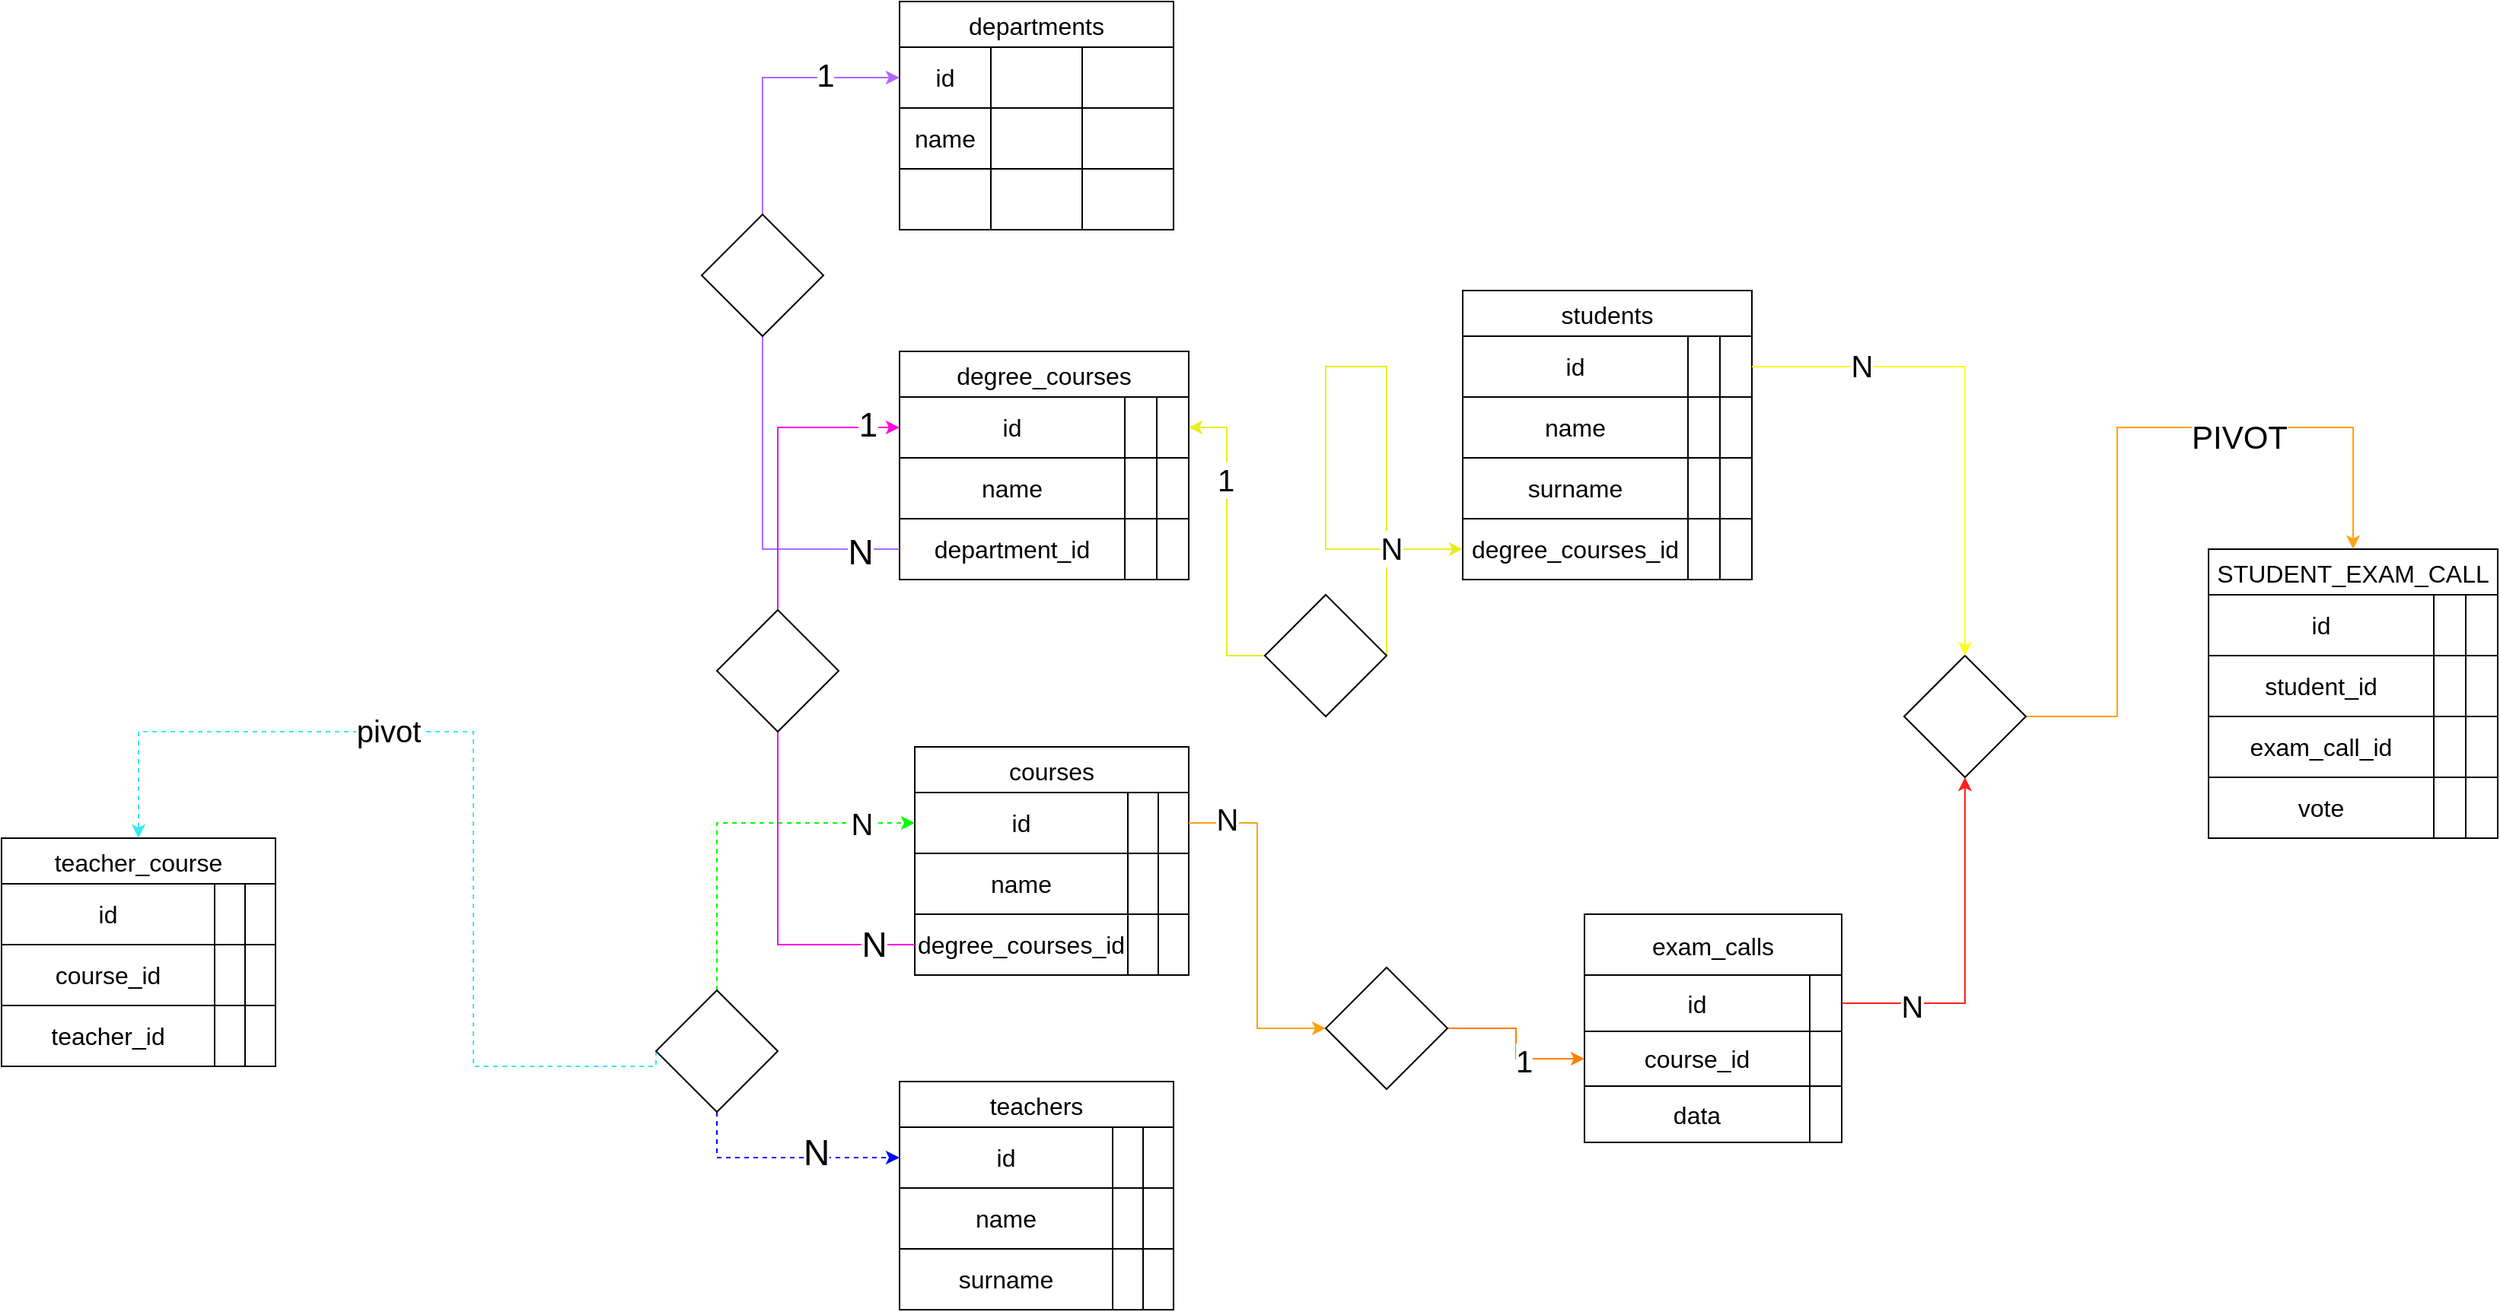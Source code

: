 <mxfile>
    <diagram name="Pagina-1" id="nNeZXxttTxYv_NtTUlQE">
        <mxGraphModel dx="1884" dy="851" grid="1" gridSize="10" guides="1" tooltips="1" connect="1" arrows="1" fold="1" page="1" pageScale="1" pageWidth="827" pageHeight="1169" math="0" shadow="0">
            <root>
                <mxCell id="0"/>
                <mxCell id="1" parent="0"/>
                <mxCell id="gnsaFU84-UCshkjR6OA1-2" value="departments" style="shape=table;startSize=30;container=1;collapsible=0;childLayout=tableLayout;strokeColor=default;fontSize=16;" parent="1" vertex="1">
                    <mxGeometry x="110" y="220" width="180" height="150" as="geometry"/>
                </mxCell>
                <mxCell id="gnsaFU84-UCshkjR6OA1-3" value="" style="shape=tableRow;horizontal=0;startSize=0;swimlaneHead=0;swimlaneBody=0;strokeColor=inherit;top=0;left=0;bottom=0;right=0;collapsible=0;dropTarget=0;fillColor=none;points=[[0,0.5],[1,0.5]];portConstraint=eastwest;fontSize=16;" parent="gnsaFU84-UCshkjR6OA1-2" vertex="1">
                    <mxGeometry y="30" width="180" height="40" as="geometry"/>
                </mxCell>
                <mxCell id="gnsaFU84-UCshkjR6OA1-4" value="id" style="shape=partialRectangle;html=1;whiteSpace=wrap;connectable=0;strokeColor=inherit;overflow=hidden;fillColor=none;top=0;left=0;bottom=0;right=0;pointerEvents=1;fontSize=16;" parent="gnsaFU84-UCshkjR6OA1-3" vertex="1">
                    <mxGeometry width="60" height="40" as="geometry">
                        <mxRectangle width="60" height="40" as="alternateBounds"/>
                    </mxGeometry>
                </mxCell>
                <mxCell id="gnsaFU84-UCshkjR6OA1-5" value="" style="shape=partialRectangle;html=1;whiteSpace=wrap;connectable=0;strokeColor=inherit;overflow=hidden;fillColor=none;top=0;left=0;bottom=0;right=0;pointerEvents=1;fontSize=16;" parent="gnsaFU84-UCshkjR6OA1-3" vertex="1">
                    <mxGeometry x="60" width="60" height="40" as="geometry">
                        <mxRectangle width="60" height="40" as="alternateBounds"/>
                    </mxGeometry>
                </mxCell>
                <mxCell id="gnsaFU84-UCshkjR6OA1-6" value="" style="shape=partialRectangle;html=1;whiteSpace=wrap;connectable=0;strokeColor=inherit;overflow=hidden;fillColor=none;top=0;left=0;bottom=0;right=0;pointerEvents=1;fontSize=16;" parent="gnsaFU84-UCshkjR6OA1-3" vertex="1">
                    <mxGeometry x="120" width="60" height="40" as="geometry">
                        <mxRectangle width="60" height="40" as="alternateBounds"/>
                    </mxGeometry>
                </mxCell>
                <mxCell id="gnsaFU84-UCshkjR6OA1-7" value="" style="shape=tableRow;horizontal=0;startSize=0;swimlaneHead=0;swimlaneBody=0;strokeColor=inherit;top=0;left=0;bottom=0;right=0;collapsible=0;dropTarget=0;fillColor=none;points=[[0,0.5],[1,0.5]];portConstraint=eastwest;fontSize=16;" parent="gnsaFU84-UCshkjR6OA1-2" vertex="1">
                    <mxGeometry y="70" width="180" height="40" as="geometry"/>
                </mxCell>
                <mxCell id="gnsaFU84-UCshkjR6OA1-8" value="name" style="shape=partialRectangle;html=1;whiteSpace=wrap;connectable=0;strokeColor=inherit;overflow=hidden;fillColor=none;top=0;left=0;bottom=0;right=0;pointerEvents=1;fontSize=16;" parent="gnsaFU84-UCshkjR6OA1-7" vertex="1">
                    <mxGeometry width="60" height="40" as="geometry">
                        <mxRectangle width="60" height="40" as="alternateBounds"/>
                    </mxGeometry>
                </mxCell>
                <mxCell id="gnsaFU84-UCshkjR6OA1-9" value="" style="shape=partialRectangle;html=1;whiteSpace=wrap;connectable=0;strokeColor=inherit;overflow=hidden;fillColor=none;top=0;left=0;bottom=0;right=0;pointerEvents=1;fontSize=16;" parent="gnsaFU84-UCshkjR6OA1-7" vertex="1">
                    <mxGeometry x="60" width="60" height="40" as="geometry">
                        <mxRectangle width="60" height="40" as="alternateBounds"/>
                    </mxGeometry>
                </mxCell>
                <mxCell id="gnsaFU84-UCshkjR6OA1-10" value="" style="shape=partialRectangle;html=1;whiteSpace=wrap;connectable=0;strokeColor=inherit;overflow=hidden;fillColor=none;top=0;left=0;bottom=0;right=0;pointerEvents=1;fontSize=16;" parent="gnsaFU84-UCshkjR6OA1-7" vertex="1">
                    <mxGeometry x="120" width="60" height="40" as="geometry">
                        <mxRectangle width="60" height="40" as="alternateBounds"/>
                    </mxGeometry>
                </mxCell>
                <mxCell id="gnsaFU84-UCshkjR6OA1-11" value="" style="shape=tableRow;horizontal=0;startSize=0;swimlaneHead=0;swimlaneBody=0;strokeColor=inherit;top=0;left=0;bottom=0;right=0;collapsible=0;dropTarget=0;fillColor=none;points=[[0,0.5],[1,0.5]];portConstraint=eastwest;fontSize=16;" parent="gnsaFU84-UCshkjR6OA1-2" vertex="1">
                    <mxGeometry y="110" width="180" height="40" as="geometry"/>
                </mxCell>
                <mxCell id="gnsaFU84-UCshkjR6OA1-12" value="" style="shape=partialRectangle;html=1;whiteSpace=wrap;connectable=0;strokeColor=inherit;overflow=hidden;fillColor=none;top=0;left=0;bottom=0;right=0;pointerEvents=1;fontSize=16;" parent="gnsaFU84-UCshkjR6OA1-11" vertex="1">
                    <mxGeometry width="60" height="40" as="geometry">
                        <mxRectangle width="60" height="40" as="alternateBounds"/>
                    </mxGeometry>
                </mxCell>
                <mxCell id="gnsaFU84-UCshkjR6OA1-13" value="" style="shape=partialRectangle;html=1;whiteSpace=wrap;connectable=0;strokeColor=inherit;overflow=hidden;fillColor=none;top=0;left=0;bottom=0;right=0;pointerEvents=1;fontSize=16;" parent="gnsaFU84-UCshkjR6OA1-11" vertex="1">
                    <mxGeometry x="60" width="60" height="40" as="geometry">
                        <mxRectangle width="60" height="40" as="alternateBounds"/>
                    </mxGeometry>
                </mxCell>
                <mxCell id="gnsaFU84-UCshkjR6OA1-14" value="" style="shape=partialRectangle;html=1;whiteSpace=wrap;connectable=0;strokeColor=inherit;overflow=hidden;fillColor=none;top=0;left=0;bottom=0;right=0;pointerEvents=1;fontSize=16;" parent="gnsaFU84-UCshkjR6OA1-11" vertex="1">
                    <mxGeometry x="120" width="60" height="40" as="geometry">
                        <mxRectangle width="60" height="40" as="alternateBounds"/>
                    </mxGeometry>
                </mxCell>
                <mxCell id="gnsaFU84-UCshkjR6OA1-15" value="degree_courses" style="shape=table;startSize=30;container=1;collapsible=0;childLayout=tableLayout;strokeColor=default;fontSize=16;" parent="1" vertex="1">
                    <mxGeometry x="110" y="450" width="190" height="150" as="geometry"/>
                </mxCell>
                <mxCell id="gnsaFU84-UCshkjR6OA1-16" value="" style="shape=tableRow;horizontal=0;startSize=0;swimlaneHead=0;swimlaneBody=0;strokeColor=inherit;top=0;left=0;bottom=0;right=0;collapsible=0;dropTarget=0;fillColor=none;points=[[0,0.5],[1,0.5]];portConstraint=eastwest;fontSize=16;" parent="gnsaFU84-UCshkjR6OA1-15" vertex="1">
                    <mxGeometry y="30" width="190" height="40" as="geometry"/>
                </mxCell>
                <mxCell id="gnsaFU84-UCshkjR6OA1-17" value="id" style="shape=partialRectangle;html=1;whiteSpace=wrap;connectable=0;strokeColor=inherit;overflow=hidden;fillColor=none;top=0;left=0;bottom=0;right=0;pointerEvents=1;fontSize=16;" parent="gnsaFU84-UCshkjR6OA1-16" vertex="1">
                    <mxGeometry width="148" height="40" as="geometry">
                        <mxRectangle width="148" height="40" as="alternateBounds"/>
                    </mxGeometry>
                </mxCell>
                <mxCell id="gnsaFU84-UCshkjR6OA1-18" value="" style="shape=partialRectangle;html=1;whiteSpace=wrap;connectable=0;strokeColor=inherit;overflow=hidden;fillColor=none;top=0;left=0;bottom=0;right=0;pointerEvents=1;fontSize=16;" parent="gnsaFU84-UCshkjR6OA1-16" vertex="1">
                    <mxGeometry x="148" width="21" height="40" as="geometry">
                        <mxRectangle width="21" height="40" as="alternateBounds"/>
                    </mxGeometry>
                </mxCell>
                <mxCell id="gnsaFU84-UCshkjR6OA1-19" value="" style="shape=partialRectangle;html=1;whiteSpace=wrap;connectable=0;strokeColor=inherit;overflow=hidden;fillColor=none;top=0;left=0;bottom=0;right=0;pointerEvents=1;fontSize=16;" parent="gnsaFU84-UCshkjR6OA1-16" vertex="1">
                    <mxGeometry x="169" width="21" height="40" as="geometry">
                        <mxRectangle width="21" height="40" as="alternateBounds"/>
                    </mxGeometry>
                </mxCell>
                <mxCell id="gnsaFU84-UCshkjR6OA1-20" value="" style="shape=tableRow;horizontal=0;startSize=0;swimlaneHead=0;swimlaneBody=0;strokeColor=inherit;top=0;left=0;bottom=0;right=0;collapsible=0;dropTarget=0;fillColor=none;points=[[0,0.5],[1,0.5]];portConstraint=eastwest;fontSize=16;" parent="gnsaFU84-UCshkjR6OA1-15" vertex="1">
                    <mxGeometry y="70" width="190" height="40" as="geometry"/>
                </mxCell>
                <mxCell id="gnsaFU84-UCshkjR6OA1-21" value="name" style="shape=partialRectangle;html=1;whiteSpace=wrap;connectable=0;strokeColor=inherit;overflow=hidden;fillColor=none;top=0;left=0;bottom=0;right=0;pointerEvents=1;fontSize=16;" parent="gnsaFU84-UCshkjR6OA1-20" vertex="1">
                    <mxGeometry width="148" height="40" as="geometry">
                        <mxRectangle width="148" height="40" as="alternateBounds"/>
                    </mxGeometry>
                </mxCell>
                <mxCell id="gnsaFU84-UCshkjR6OA1-22" value="" style="shape=partialRectangle;html=1;whiteSpace=wrap;connectable=0;strokeColor=inherit;overflow=hidden;fillColor=none;top=0;left=0;bottom=0;right=0;pointerEvents=1;fontSize=16;" parent="gnsaFU84-UCshkjR6OA1-20" vertex="1">
                    <mxGeometry x="148" width="21" height="40" as="geometry">
                        <mxRectangle width="21" height="40" as="alternateBounds"/>
                    </mxGeometry>
                </mxCell>
                <mxCell id="gnsaFU84-UCshkjR6OA1-23" value="" style="shape=partialRectangle;html=1;whiteSpace=wrap;connectable=0;strokeColor=inherit;overflow=hidden;fillColor=none;top=0;left=0;bottom=0;right=0;pointerEvents=1;fontSize=16;" parent="gnsaFU84-UCshkjR6OA1-20" vertex="1">
                    <mxGeometry x="169" width="21" height="40" as="geometry">
                        <mxRectangle width="21" height="40" as="alternateBounds"/>
                    </mxGeometry>
                </mxCell>
                <mxCell id="gnsaFU84-UCshkjR6OA1-24" value="" style="shape=tableRow;horizontal=0;startSize=0;swimlaneHead=0;swimlaneBody=0;strokeColor=inherit;top=0;left=0;bottom=0;right=0;collapsible=0;dropTarget=0;fillColor=none;points=[[0,0.5],[1,0.5]];portConstraint=eastwest;fontSize=16;" parent="gnsaFU84-UCshkjR6OA1-15" vertex="1">
                    <mxGeometry y="110" width="190" height="40" as="geometry"/>
                </mxCell>
                <mxCell id="gnsaFU84-UCshkjR6OA1-25" value="department_id" style="shape=partialRectangle;html=1;whiteSpace=wrap;connectable=0;strokeColor=inherit;overflow=hidden;fillColor=none;top=0;left=0;bottom=0;right=0;pointerEvents=1;fontSize=16;" parent="gnsaFU84-UCshkjR6OA1-24" vertex="1">
                    <mxGeometry width="148" height="40" as="geometry">
                        <mxRectangle width="148" height="40" as="alternateBounds"/>
                    </mxGeometry>
                </mxCell>
                <mxCell id="gnsaFU84-UCshkjR6OA1-26" value="" style="shape=partialRectangle;html=1;whiteSpace=wrap;connectable=0;strokeColor=inherit;overflow=hidden;fillColor=none;top=0;left=0;bottom=0;right=0;pointerEvents=1;fontSize=16;" parent="gnsaFU84-UCshkjR6OA1-24" vertex="1">
                    <mxGeometry x="148" width="21" height="40" as="geometry">
                        <mxRectangle width="21" height="40" as="alternateBounds"/>
                    </mxGeometry>
                </mxCell>
                <mxCell id="gnsaFU84-UCshkjR6OA1-27" value="" style="shape=partialRectangle;html=1;whiteSpace=wrap;connectable=0;strokeColor=inherit;overflow=hidden;fillColor=none;top=0;left=0;bottom=0;right=0;pointerEvents=1;fontSize=16;" parent="gnsaFU84-UCshkjR6OA1-24" vertex="1">
                    <mxGeometry x="169" width="21" height="40" as="geometry">
                        <mxRectangle width="21" height="40" as="alternateBounds"/>
                    </mxGeometry>
                </mxCell>
                <mxCell id="gnsaFU84-UCshkjR6OA1-31" value="courses" style="shape=table;startSize=30;container=1;collapsible=0;childLayout=tableLayout;strokeColor=default;fontSize=16;" parent="1" vertex="1">
                    <mxGeometry x="120" y="710" width="180" height="150" as="geometry"/>
                </mxCell>
                <mxCell id="gnsaFU84-UCshkjR6OA1-32" value="" style="shape=tableRow;horizontal=0;startSize=0;swimlaneHead=0;swimlaneBody=0;strokeColor=inherit;top=0;left=0;bottom=0;right=0;collapsible=0;dropTarget=0;fillColor=none;points=[[0,0.5],[1,0.5]];portConstraint=eastwest;fontSize=16;" parent="gnsaFU84-UCshkjR6OA1-31" vertex="1">
                    <mxGeometry y="30" width="180" height="40" as="geometry"/>
                </mxCell>
                <mxCell id="gnsaFU84-UCshkjR6OA1-33" value="id" style="shape=partialRectangle;html=1;whiteSpace=wrap;connectable=0;strokeColor=inherit;overflow=hidden;fillColor=none;top=0;left=0;bottom=0;right=0;pointerEvents=1;fontSize=16;" parent="gnsaFU84-UCshkjR6OA1-32" vertex="1">
                    <mxGeometry width="140" height="40" as="geometry">
                        <mxRectangle width="140" height="40" as="alternateBounds"/>
                    </mxGeometry>
                </mxCell>
                <mxCell id="gnsaFU84-UCshkjR6OA1-34" value="" style="shape=partialRectangle;html=1;whiteSpace=wrap;connectable=0;strokeColor=inherit;overflow=hidden;fillColor=none;top=0;left=0;bottom=0;right=0;pointerEvents=1;fontSize=16;" parent="gnsaFU84-UCshkjR6OA1-32" vertex="1">
                    <mxGeometry x="140" width="20" height="40" as="geometry">
                        <mxRectangle width="20" height="40" as="alternateBounds"/>
                    </mxGeometry>
                </mxCell>
                <mxCell id="gnsaFU84-UCshkjR6OA1-35" value="" style="shape=partialRectangle;html=1;whiteSpace=wrap;connectable=0;strokeColor=inherit;overflow=hidden;fillColor=none;top=0;left=0;bottom=0;right=0;pointerEvents=1;fontSize=16;" parent="gnsaFU84-UCshkjR6OA1-32" vertex="1">
                    <mxGeometry x="160" width="20" height="40" as="geometry">
                        <mxRectangle width="20" height="40" as="alternateBounds"/>
                    </mxGeometry>
                </mxCell>
                <mxCell id="gnsaFU84-UCshkjR6OA1-36" value="" style="shape=tableRow;horizontal=0;startSize=0;swimlaneHead=0;swimlaneBody=0;strokeColor=inherit;top=0;left=0;bottom=0;right=0;collapsible=0;dropTarget=0;fillColor=none;points=[[0,0.5],[1,0.5]];portConstraint=eastwest;fontSize=16;" parent="gnsaFU84-UCshkjR6OA1-31" vertex="1">
                    <mxGeometry y="70" width="180" height="40" as="geometry"/>
                </mxCell>
                <mxCell id="gnsaFU84-UCshkjR6OA1-37" value="name" style="shape=partialRectangle;html=1;whiteSpace=wrap;connectable=0;strokeColor=inherit;overflow=hidden;fillColor=none;top=0;left=0;bottom=0;right=0;pointerEvents=1;fontSize=16;" parent="gnsaFU84-UCshkjR6OA1-36" vertex="1">
                    <mxGeometry width="140" height="40" as="geometry">
                        <mxRectangle width="140" height="40" as="alternateBounds"/>
                    </mxGeometry>
                </mxCell>
                <mxCell id="gnsaFU84-UCshkjR6OA1-38" value="" style="shape=partialRectangle;html=1;whiteSpace=wrap;connectable=0;strokeColor=inherit;overflow=hidden;fillColor=none;top=0;left=0;bottom=0;right=0;pointerEvents=1;fontSize=16;" parent="gnsaFU84-UCshkjR6OA1-36" vertex="1">
                    <mxGeometry x="140" width="20" height="40" as="geometry">
                        <mxRectangle width="20" height="40" as="alternateBounds"/>
                    </mxGeometry>
                </mxCell>
                <mxCell id="gnsaFU84-UCshkjR6OA1-39" value="" style="shape=partialRectangle;html=1;whiteSpace=wrap;connectable=0;strokeColor=inherit;overflow=hidden;fillColor=none;top=0;left=0;bottom=0;right=0;pointerEvents=1;fontSize=16;" parent="gnsaFU84-UCshkjR6OA1-36" vertex="1">
                    <mxGeometry x="160" width="20" height="40" as="geometry">
                        <mxRectangle width="20" height="40" as="alternateBounds"/>
                    </mxGeometry>
                </mxCell>
                <mxCell id="gnsaFU84-UCshkjR6OA1-40" value="" style="shape=tableRow;horizontal=0;startSize=0;swimlaneHead=0;swimlaneBody=0;strokeColor=inherit;top=0;left=0;bottom=0;right=0;collapsible=0;dropTarget=0;fillColor=none;points=[[0,0.5],[1,0.5]];portConstraint=eastwest;fontSize=16;" parent="gnsaFU84-UCshkjR6OA1-31" vertex="1">
                    <mxGeometry y="110" width="180" height="40" as="geometry"/>
                </mxCell>
                <mxCell id="gnsaFU84-UCshkjR6OA1-41" value="&lt;span style=&quot;text-wrap-mode: nowrap;&quot;&gt;degree_courses_id&lt;/span&gt;" style="shape=partialRectangle;html=1;whiteSpace=wrap;connectable=0;strokeColor=inherit;overflow=hidden;fillColor=none;top=0;left=0;bottom=0;right=0;pointerEvents=1;fontSize=16;" parent="gnsaFU84-UCshkjR6OA1-40" vertex="1">
                    <mxGeometry width="140" height="40" as="geometry">
                        <mxRectangle width="140" height="40" as="alternateBounds"/>
                    </mxGeometry>
                </mxCell>
                <mxCell id="gnsaFU84-UCshkjR6OA1-42" value="" style="shape=partialRectangle;html=1;whiteSpace=wrap;connectable=0;strokeColor=inherit;overflow=hidden;fillColor=none;top=0;left=0;bottom=0;right=0;pointerEvents=1;fontSize=16;" parent="gnsaFU84-UCshkjR6OA1-40" vertex="1">
                    <mxGeometry x="140" width="20" height="40" as="geometry">
                        <mxRectangle width="20" height="40" as="alternateBounds"/>
                    </mxGeometry>
                </mxCell>
                <mxCell id="gnsaFU84-UCshkjR6OA1-43" value="" style="shape=partialRectangle;html=1;whiteSpace=wrap;connectable=0;strokeColor=inherit;overflow=hidden;fillColor=none;top=0;left=0;bottom=0;right=0;pointerEvents=1;fontSize=16;" parent="gnsaFU84-UCshkjR6OA1-40" vertex="1">
                    <mxGeometry x="160" width="20" height="40" as="geometry">
                        <mxRectangle width="20" height="40" as="alternateBounds"/>
                    </mxGeometry>
                </mxCell>
                <mxCell id="gnsaFU84-UCshkjR6OA1-44" style="edgeStyle=orthogonalEdgeStyle;rounded=0;orthogonalLoop=1;jettySize=auto;html=1;entryX=0;entryY=0.5;entryDx=0;entryDy=0;strokeColor=light-dark(#AC6AFF,#9A2740);" parent="1" source="gnsaFU84-UCshkjR6OA1-24" target="gnsaFU84-UCshkjR6OA1-3" edge="1">
                    <mxGeometry relative="1" as="geometry">
                        <Array as="points">
                            <mxPoint x="20" y="580"/>
                            <mxPoint x="20" y="270"/>
                        </Array>
                    </mxGeometry>
                </mxCell>
                <mxCell id="gnsaFU84-UCshkjR6OA1-45" value="&lt;font style=&quot;font-size: 21px;&quot;&gt;1&lt;/font&gt;" style="edgeLabel;html=1;align=center;verticalAlign=middle;resizable=0;points=[];" parent="gnsaFU84-UCshkjR6OA1-44" connectable="0" vertex="1">
                    <mxGeometry x="0.797" y="2" relative="1" as="geometry">
                        <mxPoint as="offset"/>
                    </mxGeometry>
                </mxCell>
                <mxCell id="gnsaFU84-UCshkjR6OA1-46" value="&lt;font style=&quot;font-size: 23px;&quot;&gt;N&lt;/font&gt;" style="edgeLabel;html=1;align=center;verticalAlign=middle;resizable=0;points=[];" parent="gnsaFU84-UCshkjR6OA1-44" connectable="0" vertex="1">
                    <mxGeometry x="-0.891" y="2" relative="1" as="geometry">
                        <mxPoint as="offset"/>
                    </mxGeometry>
                </mxCell>
                <mxCell id="gnsaFU84-UCshkjR6OA1-48" style="edgeStyle=orthogonalEdgeStyle;rounded=0;orthogonalLoop=1;jettySize=auto;html=1;exitX=0;exitY=0.5;exitDx=0;exitDy=0;entryX=0;entryY=0.5;entryDx=0;entryDy=0;strokeColor=light-dark(#FF0ADC,#27A266);" parent="1" source="gnsaFU84-UCshkjR6OA1-128" target="gnsaFU84-UCshkjR6OA1-16" edge="1">
                    <mxGeometry relative="1" as="geometry">
                        <Array as="points">
                            <mxPoint x="30" y="500"/>
                        </Array>
                    </mxGeometry>
                </mxCell>
                <mxCell id="gnsaFU84-UCshkjR6OA1-49" value="&lt;font style=&quot;font-size: 22px;&quot;&gt;1&lt;/font&gt;" style="edgeLabel;html=1;align=center;verticalAlign=middle;resizable=0;points=[];" parent="gnsaFU84-UCshkjR6OA1-48" connectable="0" vertex="1">
                    <mxGeometry x="0.848" y="1" relative="1" as="geometry">
                        <mxPoint as="offset"/>
                    </mxGeometry>
                </mxCell>
                <mxCell id="gnsaFU84-UCshkjR6OA1-52" value="teachers" style="shape=table;startSize=30;container=1;collapsible=0;childLayout=tableLayout;strokeColor=default;fontSize=16;" parent="1" vertex="1">
                    <mxGeometry x="110" y="930" width="180" height="150" as="geometry"/>
                </mxCell>
                <mxCell id="gnsaFU84-UCshkjR6OA1-53" value="" style="shape=tableRow;horizontal=0;startSize=0;swimlaneHead=0;swimlaneBody=0;strokeColor=inherit;top=0;left=0;bottom=0;right=0;collapsible=0;dropTarget=0;fillColor=none;points=[[0,0.5],[1,0.5]];portConstraint=eastwest;fontSize=16;" parent="gnsaFU84-UCshkjR6OA1-52" vertex="1">
                    <mxGeometry y="30" width="180" height="40" as="geometry"/>
                </mxCell>
                <mxCell id="gnsaFU84-UCshkjR6OA1-54" value="id" style="shape=partialRectangle;html=1;whiteSpace=wrap;connectable=0;strokeColor=inherit;overflow=hidden;fillColor=none;top=0;left=0;bottom=0;right=0;pointerEvents=1;fontSize=16;" parent="gnsaFU84-UCshkjR6OA1-53" vertex="1">
                    <mxGeometry width="140" height="40" as="geometry">
                        <mxRectangle width="140" height="40" as="alternateBounds"/>
                    </mxGeometry>
                </mxCell>
                <mxCell id="gnsaFU84-UCshkjR6OA1-55" value="" style="shape=partialRectangle;html=1;whiteSpace=wrap;connectable=0;strokeColor=inherit;overflow=hidden;fillColor=none;top=0;left=0;bottom=0;right=0;pointerEvents=1;fontSize=16;" parent="gnsaFU84-UCshkjR6OA1-53" vertex="1">
                    <mxGeometry x="140" width="20" height="40" as="geometry">
                        <mxRectangle width="20" height="40" as="alternateBounds"/>
                    </mxGeometry>
                </mxCell>
                <mxCell id="gnsaFU84-UCshkjR6OA1-56" value="" style="shape=partialRectangle;html=1;whiteSpace=wrap;connectable=0;strokeColor=inherit;overflow=hidden;fillColor=none;top=0;left=0;bottom=0;right=0;pointerEvents=1;fontSize=16;" parent="gnsaFU84-UCshkjR6OA1-53" vertex="1">
                    <mxGeometry x="160" width="20" height="40" as="geometry">
                        <mxRectangle width="20" height="40" as="alternateBounds"/>
                    </mxGeometry>
                </mxCell>
                <mxCell id="gnsaFU84-UCshkjR6OA1-57" value="" style="shape=tableRow;horizontal=0;startSize=0;swimlaneHead=0;swimlaneBody=0;strokeColor=inherit;top=0;left=0;bottom=0;right=0;collapsible=0;dropTarget=0;fillColor=none;points=[[0,0.5],[1,0.5]];portConstraint=eastwest;fontSize=16;" parent="gnsaFU84-UCshkjR6OA1-52" vertex="1">
                    <mxGeometry y="70" width="180" height="40" as="geometry"/>
                </mxCell>
                <mxCell id="gnsaFU84-UCshkjR6OA1-58" value="name" style="shape=partialRectangle;html=1;whiteSpace=wrap;connectable=0;strokeColor=inherit;overflow=hidden;fillColor=none;top=0;left=0;bottom=0;right=0;pointerEvents=1;fontSize=16;" parent="gnsaFU84-UCshkjR6OA1-57" vertex="1">
                    <mxGeometry width="140" height="40" as="geometry">
                        <mxRectangle width="140" height="40" as="alternateBounds"/>
                    </mxGeometry>
                </mxCell>
                <mxCell id="gnsaFU84-UCshkjR6OA1-59" value="" style="shape=partialRectangle;html=1;whiteSpace=wrap;connectable=0;strokeColor=inherit;overflow=hidden;fillColor=none;top=0;left=0;bottom=0;right=0;pointerEvents=1;fontSize=16;" parent="gnsaFU84-UCshkjR6OA1-57" vertex="1">
                    <mxGeometry x="140" width="20" height="40" as="geometry">
                        <mxRectangle width="20" height="40" as="alternateBounds"/>
                    </mxGeometry>
                </mxCell>
                <mxCell id="gnsaFU84-UCshkjR6OA1-60" value="" style="shape=partialRectangle;html=1;whiteSpace=wrap;connectable=0;strokeColor=inherit;overflow=hidden;fillColor=none;top=0;left=0;bottom=0;right=0;pointerEvents=1;fontSize=16;" parent="gnsaFU84-UCshkjR6OA1-57" vertex="1">
                    <mxGeometry x="160" width="20" height="40" as="geometry">
                        <mxRectangle width="20" height="40" as="alternateBounds"/>
                    </mxGeometry>
                </mxCell>
                <mxCell id="gnsaFU84-UCshkjR6OA1-61" value="" style="shape=tableRow;horizontal=0;startSize=0;swimlaneHead=0;swimlaneBody=0;strokeColor=inherit;top=0;left=0;bottom=0;right=0;collapsible=0;dropTarget=0;fillColor=none;points=[[0,0.5],[1,0.5]];portConstraint=eastwest;fontSize=16;" parent="gnsaFU84-UCshkjR6OA1-52" vertex="1">
                    <mxGeometry y="110" width="180" height="40" as="geometry"/>
                </mxCell>
                <mxCell id="gnsaFU84-UCshkjR6OA1-62" value="&lt;span style=&quot;text-wrap-mode: nowrap;&quot;&gt;surname&lt;/span&gt;" style="shape=partialRectangle;html=1;whiteSpace=wrap;connectable=0;strokeColor=inherit;overflow=hidden;fillColor=none;top=0;left=0;bottom=0;right=0;pointerEvents=1;fontSize=16;" parent="gnsaFU84-UCshkjR6OA1-61" vertex="1">
                    <mxGeometry width="140" height="40" as="geometry">
                        <mxRectangle width="140" height="40" as="alternateBounds"/>
                    </mxGeometry>
                </mxCell>
                <mxCell id="gnsaFU84-UCshkjR6OA1-63" value="" style="shape=partialRectangle;html=1;whiteSpace=wrap;connectable=0;strokeColor=inherit;overflow=hidden;fillColor=none;top=0;left=0;bottom=0;right=0;pointerEvents=1;fontSize=16;" parent="gnsaFU84-UCshkjR6OA1-61" vertex="1">
                    <mxGeometry x="140" width="20" height="40" as="geometry">
                        <mxRectangle width="20" height="40" as="alternateBounds"/>
                    </mxGeometry>
                </mxCell>
                <mxCell id="gnsaFU84-UCshkjR6OA1-64" value="" style="shape=partialRectangle;html=1;whiteSpace=wrap;connectable=0;strokeColor=inherit;overflow=hidden;fillColor=none;top=0;left=0;bottom=0;right=0;pointerEvents=1;fontSize=16;" parent="gnsaFU84-UCshkjR6OA1-61" vertex="1">
                    <mxGeometry x="160" width="20" height="40" as="geometry">
                        <mxRectangle width="20" height="40" as="alternateBounds"/>
                    </mxGeometry>
                </mxCell>
                <mxCell id="gnsaFU84-UCshkjR6OA1-65" value="teacher_course" style="shape=table;startSize=30;container=1;collapsible=0;childLayout=tableLayout;strokeColor=default;fontSize=16;" parent="1" vertex="1">
                    <mxGeometry x="-480" y="770" width="180" height="150" as="geometry"/>
                </mxCell>
                <mxCell id="gnsaFU84-UCshkjR6OA1-66" value="" style="shape=tableRow;horizontal=0;startSize=0;swimlaneHead=0;swimlaneBody=0;strokeColor=inherit;top=0;left=0;bottom=0;right=0;collapsible=0;dropTarget=0;fillColor=none;points=[[0,0.5],[1,0.5]];portConstraint=eastwest;fontSize=16;" parent="gnsaFU84-UCshkjR6OA1-65" vertex="1">
                    <mxGeometry y="30" width="180" height="40" as="geometry"/>
                </mxCell>
                <mxCell id="gnsaFU84-UCshkjR6OA1-67" value="id" style="shape=partialRectangle;html=1;whiteSpace=wrap;connectable=0;strokeColor=inherit;overflow=hidden;fillColor=none;top=0;left=0;bottom=0;right=0;pointerEvents=1;fontSize=16;" parent="gnsaFU84-UCshkjR6OA1-66" vertex="1">
                    <mxGeometry width="140" height="40" as="geometry">
                        <mxRectangle width="140" height="40" as="alternateBounds"/>
                    </mxGeometry>
                </mxCell>
                <mxCell id="gnsaFU84-UCshkjR6OA1-68" value="" style="shape=partialRectangle;html=1;whiteSpace=wrap;connectable=0;strokeColor=inherit;overflow=hidden;fillColor=none;top=0;left=0;bottom=0;right=0;pointerEvents=1;fontSize=16;" parent="gnsaFU84-UCshkjR6OA1-66" vertex="1">
                    <mxGeometry x="140" width="20" height="40" as="geometry">
                        <mxRectangle width="20" height="40" as="alternateBounds"/>
                    </mxGeometry>
                </mxCell>
                <mxCell id="gnsaFU84-UCshkjR6OA1-69" value="" style="shape=partialRectangle;html=1;whiteSpace=wrap;connectable=0;strokeColor=inherit;overflow=hidden;fillColor=none;top=0;left=0;bottom=0;right=0;pointerEvents=1;fontSize=16;" parent="gnsaFU84-UCshkjR6OA1-66" vertex="1">
                    <mxGeometry x="160" width="20" height="40" as="geometry">
                        <mxRectangle width="20" height="40" as="alternateBounds"/>
                    </mxGeometry>
                </mxCell>
                <mxCell id="gnsaFU84-UCshkjR6OA1-70" value="" style="shape=tableRow;horizontal=0;startSize=0;swimlaneHead=0;swimlaneBody=0;strokeColor=inherit;top=0;left=0;bottom=0;right=0;collapsible=0;dropTarget=0;fillColor=none;points=[[0,0.5],[1,0.5]];portConstraint=eastwest;fontSize=16;" parent="gnsaFU84-UCshkjR6OA1-65" vertex="1">
                    <mxGeometry y="70" width="180" height="40" as="geometry"/>
                </mxCell>
                <mxCell id="gnsaFU84-UCshkjR6OA1-71" value="course_id" style="shape=partialRectangle;html=1;whiteSpace=wrap;connectable=0;strokeColor=inherit;overflow=hidden;fillColor=none;top=0;left=0;bottom=0;right=0;pointerEvents=1;fontSize=16;" parent="gnsaFU84-UCshkjR6OA1-70" vertex="1">
                    <mxGeometry width="140" height="40" as="geometry">
                        <mxRectangle width="140" height="40" as="alternateBounds"/>
                    </mxGeometry>
                </mxCell>
                <mxCell id="gnsaFU84-UCshkjR6OA1-72" value="" style="shape=partialRectangle;html=1;whiteSpace=wrap;connectable=0;strokeColor=inherit;overflow=hidden;fillColor=none;top=0;left=0;bottom=0;right=0;pointerEvents=1;fontSize=16;" parent="gnsaFU84-UCshkjR6OA1-70" vertex="1">
                    <mxGeometry x="140" width="20" height="40" as="geometry">
                        <mxRectangle width="20" height="40" as="alternateBounds"/>
                    </mxGeometry>
                </mxCell>
                <mxCell id="gnsaFU84-UCshkjR6OA1-73" value="" style="shape=partialRectangle;html=1;whiteSpace=wrap;connectable=0;strokeColor=inherit;overflow=hidden;fillColor=none;top=0;left=0;bottom=0;right=0;pointerEvents=1;fontSize=16;" parent="gnsaFU84-UCshkjR6OA1-70" vertex="1">
                    <mxGeometry x="160" width="20" height="40" as="geometry">
                        <mxRectangle width="20" height="40" as="alternateBounds"/>
                    </mxGeometry>
                </mxCell>
                <mxCell id="gnsaFU84-UCshkjR6OA1-74" value="" style="shape=tableRow;horizontal=0;startSize=0;swimlaneHead=0;swimlaneBody=0;strokeColor=inherit;top=0;left=0;bottom=0;right=0;collapsible=0;dropTarget=0;fillColor=none;points=[[0,0.5],[1,0.5]];portConstraint=eastwest;fontSize=16;" parent="gnsaFU84-UCshkjR6OA1-65" vertex="1">
                    <mxGeometry y="110" width="180" height="40" as="geometry"/>
                </mxCell>
                <mxCell id="gnsaFU84-UCshkjR6OA1-75" value="teacher_id" style="shape=partialRectangle;html=1;whiteSpace=wrap;connectable=0;strokeColor=inherit;overflow=hidden;fillColor=none;top=0;left=0;bottom=0;right=0;pointerEvents=1;fontSize=16;" parent="gnsaFU84-UCshkjR6OA1-74" vertex="1">
                    <mxGeometry width="140" height="40" as="geometry">
                        <mxRectangle width="140" height="40" as="alternateBounds"/>
                    </mxGeometry>
                </mxCell>
                <mxCell id="gnsaFU84-UCshkjR6OA1-76" value="" style="shape=partialRectangle;html=1;whiteSpace=wrap;connectable=0;strokeColor=inherit;overflow=hidden;fillColor=none;top=0;left=0;bottom=0;right=0;pointerEvents=1;fontSize=16;" parent="gnsaFU84-UCshkjR6OA1-74" vertex="1">
                    <mxGeometry x="140" width="20" height="40" as="geometry">
                        <mxRectangle width="20" height="40" as="alternateBounds"/>
                    </mxGeometry>
                </mxCell>
                <mxCell id="gnsaFU84-UCshkjR6OA1-77" value="" style="shape=partialRectangle;html=1;whiteSpace=wrap;connectable=0;strokeColor=inherit;overflow=hidden;fillColor=none;top=0;left=0;bottom=0;right=0;pointerEvents=1;fontSize=16;" parent="gnsaFU84-UCshkjR6OA1-74" vertex="1">
                    <mxGeometry x="160" width="20" height="40" as="geometry">
                        <mxRectangle width="20" height="40" as="alternateBounds"/>
                    </mxGeometry>
                </mxCell>
                <mxCell id="gnsaFU84-UCshkjR6OA1-88" style="edgeStyle=orthogonalEdgeStyle;rounded=0;orthogonalLoop=1;jettySize=auto;html=1;exitX=0;exitY=0.5;exitDx=0;exitDy=0;entryX=0.5;entryY=0;entryDx=0;entryDy=0;fillColor=#fad7ac;strokeColor=light-dark(#38EAEC,#1D93C7);dashed=1;" parent="1" source="gnsaFU84-UCshkjR6OA1-78" target="gnsaFU84-UCshkjR6OA1-65" edge="1">
                    <mxGeometry relative="1" as="geometry">
                        <Array as="points">
                            <mxPoint x="-170" y="920"/>
                            <mxPoint x="-170" y="700"/>
                            <mxPoint x="-390" y="700"/>
                        </Array>
                    </mxGeometry>
                </mxCell>
                <mxCell id="gnsaFU84-UCshkjR6OA1-94" value="&lt;font style=&quot;font-size: 20px;&quot;&gt;pivot&lt;/font&gt;" style="edgeLabel;html=1;align=center;verticalAlign=middle;resizable=0;points=[];" parent="gnsaFU84-UCshkjR6OA1-88" connectable="0" vertex="1">
                    <mxGeometry x="0.271" y="-1" relative="1" as="geometry">
                        <mxPoint as="offset"/>
                    </mxGeometry>
                </mxCell>
                <mxCell id="gnsaFU84-UCshkjR6OA1-89" style="edgeStyle=orthogonalEdgeStyle;rounded=0;orthogonalLoop=1;jettySize=auto;html=1;exitX=0.5;exitY=1;exitDx=0;exitDy=0;entryX=0;entryY=0.5;entryDx=0;entryDy=0;fillColor=#fad7ac;strokeColor=light-dark(#0000FF,#0000FF);dashed=1;" parent="1" source="gnsaFU84-UCshkjR6OA1-78" target="gnsaFU84-UCshkjR6OA1-53" edge="1">
                    <mxGeometry relative="1" as="geometry"/>
                </mxCell>
                <mxCell id="gnsaFU84-UCshkjR6OA1-91" value="&lt;font style=&quot;font-size: 24px;&quot;&gt;N&lt;/font&gt;" style="edgeLabel;html=1;align=center;verticalAlign=middle;resizable=0;points=[];" parent="gnsaFU84-UCshkjR6OA1-89" connectable="0" vertex="1">
                    <mxGeometry x="0.262" y="3" relative="1" as="geometry">
                        <mxPoint as="offset"/>
                    </mxGeometry>
                </mxCell>
                <mxCell id="gnsaFU84-UCshkjR6OA1-90" style="edgeStyle=orthogonalEdgeStyle;rounded=0;orthogonalLoop=1;jettySize=auto;html=1;exitX=0.5;exitY=0;exitDx=0;exitDy=0;entryX=0;entryY=0.5;entryDx=0;entryDy=0;dashed=1;fillColor=#fad7ac;strokeColor=light-dark(#00FF00,#00FF00);" parent="1" source="gnsaFU84-UCshkjR6OA1-78" target="gnsaFU84-UCshkjR6OA1-32" edge="1">
                    <mxGeometry relative="1" as="geometry"/>
                </mxCell>
                <mxCell id="gnsaFU84-UCshkjR6OA1-93" value="&lt;font style=&quot;font-size: 20px;&quot;&gt;N&lt;/font&gt;" style="edgeLabel;html=1;align=center;verticalAlign=middle;resizable=0;points=[];" parent="gnsaFU84-UCshkjR6OA1-90" connectable="0" vertex="1">
                    <mxGeometry x="0.708" relative="1" as="geometry">
                        <mxPoint as="offset"/>
                    </mxGeometry>
                </mxCell>
                <mxCell id="gnsaFU84-UCshkjR6OA1-78" value="" style="rhombus;whiteSpace=wrap;html=1;" parent="1" vertex="1">
                    <mxGeometry x="-50" y="870" width="80" height="80" as="geometry"/>
                </mxCell>
                <mxCell id="gnsaFU84-UCshkjR6OA1-95" value="students" style="shape=table;startSize=30;container=1;collapsible=0;childLayout=tableLayout;strokeColor=default;fontSize=16;" parent="1" vertex="1">
                    <mxGeometry x="480" y="410" width="190" height="190" as="geometry"/>
                </mxCell>
                <mxCell id="gnsaFU84-UCshkjR6OA1-96" value="" style="shape=tableRow;horizontal=0;startSize=0;swimlaneHead=0;swimlaneBody=0;strokeColor=inherit;top=0;left=0;bottom=0;right=0;collapsible=0;dropTarget=0;fillColor=none;points=[[0,0.5],[1,0.5]];portConstraint=eastwest;fontSize=16;" parent="gnsaFU84-UCshkjR6OA1-95" vertex="1">
                    <mxGeometry y="30" width="190" height="40" as="geometry"/>
                </mxCell>
                <mxCell id="gnsaFU84-UCshkjR6OA1-97" value="id" style="shape=partialRectangle;html=1;whiteSpace=wrap;connectable=0;strokeColor=inherit;overflow=hidden;fillColor=none;top=0;left=0;bottom=0;right=0;pointerEvents=1;fontSize=16;" parent="gnsaFU84-UCshkjR6OA1-96" vertex="1">
                    <mxGeometry width="148" height="40" as="geometry">
                        <mxRectangle width="148" height="40" as="alternateBounds"/>
                    </mxGeometry>
                </mxCell>
                <mxCell id="gnsaFU84-UCshkjR6OA1-98" value="" style="shape=partialRectangle;html=1;whiteSpace=wrap;connectable=0;strokeColor=inherit;overflow=hidden;fillColor=none;top=0;left=0;bottom=0;right=0;pointerEvents=1;fontSize=16;" parent="gnsaFU84-UCshkjR6OA1-96" vertex="1">
                    <mxGeometry x="148" width="21" height="40" as="geometry">
                        <mxRectangle width="21" height="40" as="alternateBounds"/>
                    </mxGeometry>
                </mxCell>
                <mxCell id="gnsaFU84-UCshkjR6OA1-99" value="" style="shape=partialRectangle;html=1;whiteSpace=wrap;connectable=0;strokeColor=inherit;overflow=hidden;fillColor=none;top=0;left=0;bottom=0;right=0;pointerEvents=1;fontSize=16;" parent="gnsaFU84-UCshkjR6OA1-96" vertex="1">
                    <mxGeometry x="169" width="21" height="40" as="geometry">
                        <mxRectangle width="21" height="40" as="alternateBounds"/>
                    </mxGeometry>
                </mxCell>
                <mxCell id="gnsaFU84-UCshkjR6OA1-100" value="" style="shape=tableRow;horizontal=0;startSize=0;swimlaneHead=0;swimlaneBody=0;strokeColor=inherit;top=0;left=0;bottom=0;right=0;collapsible=0;dropTarget=0;fillColor=none;points=[[0,0.5],[1,0.5]];portConstraint=eastwest;fontSize=16;" parent="gnsaFU84-UCshkjR6OA1-95" vertex="1">
                    <mxGeometry y="70" width="190" height="40" as="geometry"/>
                </mxCell>
                <mxCell id="gnsaFU84-UCshkjR6OA1-101" value="name" style="shape=partialRectangle;html=1;whiteSpace=wrap;connectable=0;strokeColor=inherit;overflow=hidden;fillColor=none;top=0;left=0;bottom=0;right=0;pointerEvents=1;fontSize=16;" parent="gnsaFU84-UCshkjR6OA1-100" vertex="1">
                    <mxGeometry width="148" height="40" as="geometry">
                        <mxRectangle width="148" height="40" as="alternateBounds"/>
                    </mxGeometry>
                </mxCell>
                <mxCell id="gnsaFU84-UCshkjR6OA1-102" value="" style="shape=partialRectangle;html=1;whiteSpace=wrap;connectable=0;strokeColor=inherit;overflow=hidden;fillColor=none;top=0;left=0;bottom=0;right=0;pointerEvents=1;fontSize=16;" parent="gnsaFU84-UCshkjR6OA1-100" vertex="1">
                    <mxGeometry x="148" width="21" height="40" as="geometry">
                        <mxRectangle width="21" height="40" as="alternateBounds"/>
                    </mxGeometry>
                </mxCell>
                <mxCell id="gnsaFU84-UCshkjR6OA1-103" value="" style="shape=partialRectangle;html=1;whiteSpace=wrap;connectable=0;strokeColor=inherit;overflow=hidden;fillColor=none;top=0;left=0;bottom=0;right=0;pointerEvents=1;fontSize=16;" parent="gnsaFU84-UCshkjR6OA1-100" vertex="1">
                    <mxGeometry x="169" width="21" height="40" as="geometry">
                        <mxRectangle width="21" height="40" as="alternateBounds"/>
                    </mxGeometry>
                </mxCell>
                <mxCell id="gnsaFU84-UCshkjR6OA1-104" value="" style="shape=tableRow;horizontal=0;startSize=0;swimlaneHead=0;swimlaneBody=0;strokeColor=inherit;top=0;left=0;bottom=0;right=0;collapsible=0;dropTarget=0;fillColor=none;points=[[0,0.5],[1,0.5]];portConstraint=eastwest;fontSize=16;" parent="gnsaFU84-UCshkjR6OA1-95" vertex="1">
                    <mxGeometry y="110" width="190" height="40" as="geometry"/>
                </mxCell>
                <mxCell id="gnsaFU84-UCshkjR6OA1-105" value="surname" style="shape=partialRectangle;html=1;whiteSpace=wrap;connectable=0;strokeColor=inherit;overflow=hidden;fillColor=none;top=0;left=0;bottom=0;right=0;pointerEvents=1;fontSize=16;" parent="gnsaFU84-UCshkjR6OA1-104" vertex="1">
                    <mxGeometry width="148" height="40" as="geometry">
                        <mxRectangle width="148" height="40" as="alternateBounds"/>
                    </mxGeometry>
                </mxCell>
                <mxCell id="gnsaFU84-UCshkjR6OA1-106" value="" style="shape=partialRectangle;html=1;whiteSpace=wrap;connectable=0;strokeColor=inherit;overflow=hidden;fillColor=none;top=0;left=0;bottom=0;right=0;pointerEvents=1;fontSize=16;" parent="gnsaFU84-UCshkjR6OA1-104" vertex="1">
                    <mxGeometry x="148" width="21" height="40" as="geometry">
                        <mxRectangle width="21" height="40" as="alternateBounds"/>
                    </mxGeometry>
                </mxCell>
                <mxCell id="gnsaFU84-UCshkjR6OA1-107" value="" style="shape=partialRectangle;html=1;whiteSpace=wrap;connectable=0;strokeColor=inherit;overflow=hidden;fillColor=none;top=0;left=0;bottom=0;right=0;pointerEvents=1;fontSize=16;" parent="gnsaFU84-UCshkjR6OA1-104" vertex="1">
                    <mxGeometry x="169" width="21" height="40" as="geometry">
                        <mxRectangle width="21" height="40" as="alternateBounds"/>
                    </mxGeometry>
                </mxCell>
                <mxCell id="gnsaFU84-UCshkjR6OA1-108" style="shape=tableRow;horizontal=0;startSize=0;swimlaneHead=0;swimlaneBody=0;strokeColor=inherit;top=0;left=0;bottom=0;right=0;collapsible=0;dropTarget=0;fillColor=none;points=[[0,0.5],[1,0.5]];portConstraint=eastwest;fontSize=16;" parent="gnsaFU84-UCshkjR6OA1-95" vertex="1">
                    <mxGeometry y="150" width="190" height="40" as="geometry"/>
                </mxCell>
                <mxCell id="gnsaFU84-UCshkjR6OA1-109" value="&lt;span style=&quot;text-wrap-mode: nowrap;&quot;&gt;degree_courses_id&lt;/span&gt;" style="shape=partialRectangle;html=1;whiteSpace=wrap;connectable=0;strokeColor=inherit;overflow=hidden;fillColor=none;top=0;left=0;bottom=0;right=0;pointerEvents=1;fontSize=16;" parent="gnsaFU84-UCshkjR6OA1-108" vertex="1">
                    <mxGeometry width="148" height="40" as="geometry">
                        <mxRectangle width="148" height="40" as="alternateBounds"/>
                    </mxGeometry>
                </mxCell>
                <mxCell id="gnsaFU84-UCshkjR6OA1-110" style="shape=partialRectangle;html=1;whiteSpace=wrap;connectable=0;strokeColor=inherit;overflow=hidden;fillColor=none;top=0;left=0;bottom=0;right=0;pointerEvents=1;fontSize=16;" parent="gnsaFU84-UCshkjR6OA1-108" vertex="1">
                    <mxGeometry x="148" width="21" height="40" as="geometry">
                        <mxRectangle width="21" height="40" as="alternateBounds"/>
                    </mxGeometry>
                </mxCell>
                <mxCell id="gnsaFU84-UCshkjR6OA1-111" style="shape=partialRectangle;html=1;whiteSpace=wrap;connectable=0;strokeColor=inherit;overflow=hidden;fillColor=none;top=0;left=0;bottom=0;right=0;pointerEvents=1;fontSize=16;" parent="gnsaFU84-UCshkjR6OA1-108" vertex="1">
                    <mxGeometry x="169" width="21" height="40" as="geometry">
                        <mxRectangle width="21" height="40" as="alternateBounds"/>
                    </mxGeometry>
                </mxCell>
                <mxCell id="gnsaFU84-UCshkjR6OA1-124" style="edgeStyle=orthogonalEdgeStyle;rounded=0;orthogonalLoop=1;jettySize=auto;html=1;exitX=1;exitY=0.5;exitDx=0;exitDy=0;entryX=0;entryY=0.5;entryDx=0;entryDy=0;strokeColor=light-dark(#E7EE20,#FFFA21);" parent="1" source="gnsaFU84-UCshkjR6OA1-134" target="gnsaFU84-UCshkjR6OA1-108" edge="1">
                    <mxGeometry relative="1" as="geometry">
                        <Array as="points">
                            <mxPoint x="430" y="460"/>
                            <mxPoint x="390" y="460"/>
                            <mxPoint x="390" y="580"/>
                        </Array>
                    </mxGeometry>
                </mxCell>
                <mxCell id="gnsaFU84-UCshkjR6OA1-190" value="&lt;font style=&quot;font-size: 20px;&quot;&gt;N&lt;/font&gt;" style="edgeLabel;html=1;align=center;verticalAlign=middle;resizable=0;points=[];" parent="gnsaFU84-UCshkjR6OA1-124" connectable="0" vertex="1">
                    <mxGeometry x="0.792" y="1" relative="1" as="geometry">
                        <mxPoint x="-1" as="offset"/>
                    </mxGeometry>
                </mxCell>
                <mxCell id="gnsaFU84-UCshkjR6OA1-129" value="" style="edgeStyle=orthogonalEdgeStyle;rounded=0;orthogonalLoop=1;jettySize=auto;html=1;exitX=0;exitY=0.5;exitDx=0;exitDy=0;entryX=0;entryY=0.5;entryDx=0;entryDy=0;strokeColor=light-dark(#FF0ADC,#27A266);" parent="1" source="gnsaFU84-UCshkjR6OA1-40" target="gnsaFU84-UCshkjR6OA1-128" edge="1">
                    <mxGeometry relative="1" as="geometry">
                        <mxPoint x="120" y="840" as="sourcePoint"/>
                        <mxPoint x="110" y="500" as="targetPoint"/>
                        <Array as="points">
                            <mxPoint x="30" y="840"/>
                        </Array>
                    </mxGeometry>
                </mxCell>
                <mxCell id="gnsaFU84-UCshkjR6OA1-131" value="&lt;font style=&quot;font-size: 23px;&quot;&gt;N&lt;/font&gt;" style="edgeLabel;html=1;align=center;verticalAlign=middle;resizable=0;points=[];" parent="gnsaFU84-UCshkjR6OA1-129" connectable="0" vertex="1">
                    <mxGeometry x="-0.824" relative="1" as="geometry">
                        <mxPoint as="offset"/>
                    </mxGeometry>
                </mxCell>
                <mxCell id="gnsaFU84-UCshkjR6OA1-128" value="" style="rhombus;whiteSpace=wrap;html=1;" parent="1" vertex="1">
                    <mxGeometry x="-10" y="620" width="80" height="80" as="geometry"/>
                </mxCell>
                <mxCell id="gnsaFU84-UCshkjR6OA1-132" value="" style="rhombus;whiteSpace=wrap;html=1;" parent="1" vertex="1">
                    <mxGeometry x="-20" y="360" width="80" height="80" as="geometry"/>
                </mxCell>
                <mxCell id="gnsaFU84-UCshkjR6OA1-135" value="exam_calls" style="shape=table;startSize=40;container=1;collapsible=0;childLayout=tableLayout;strokeColor=default;fontSize=16;" parent="1" vertex="1">
                    <mxGeometry x="560" y="820" width="169" height="150" as="geometry"/>
                </mxCell>
                <mxCell id="gnsaFU84-UCshkjR6OA1-136" value="" style="shape=tableRow;horizontal=0;startSize=0;swimlaneHead=0;swimlaneBody=0;strokeColor=inherit;top=0;left=0;bottom=0;right=0;collapsible=0;dropTarget=0;fillColor=none;points=[[0,0.5],[1,0.5]];portConstraint=eastwest;fontSize=16;" parent="gnsaFU84-UCshkjR6OA1-135" vertex="1">
                    <mxGeometry y="40" width="169" height="37" as="geometry"/>
                </mxCell>
                <mxCell id="gnsaFU84-UCshkjR6OA1-137" value="id" style="shape=partialRectangle;html=1;whiteSpace=wrap;connectable=0;strokeColor=inherit;overflow=hidden;fillColor=none;top=0;left=0;bottom=0;right=0;pointerEvents=1;fontSize=16;" parent="gnsaFU84-UCshkjR6OA1-136" vertex="1">
                    <mxGeometry width="148" height="37" as="geometry">
                        <mxRectangle width="148" height="37" as="alternateBounds"/>
                    </mxGeometry>
                </mxCell>
                <mxCell id="gnsaFU84-UCshkjR6OA1-138" value="" style="shape=partialRectangle;html=1;whiteSpace=wrap;connectable=0;strokeColor=inherit;overflow=hidden;fillColor=none;top=0;left=0;bottom=0;right=0;pointerEvents=1;fontSize=16;" parent="gnsaFU84-UCshkjR6OA1-136" vertex="1">
                    <mxGeometry x="148" width="21" height="37" as="geometry">
                        <mxRectangle width="21" height="37" as="alternateBounds"/>
                    </mxGeometry>
                </mxCell>
                <mxCell id="gnsaFU84-UCshkjR6OA1-140" value="" style="shape=tableRow;horizontal=0;startSize=0;swimlaneHead=0;swimlaneBody=0;strokeColor=inherit;top=0;left=0;bottom=0;right=0;collapsible=0;dropTarget=0;fillColor=none;points=[[0,0.5],[1,0.5]];portConstraint=eastwest;fontSize=16;" parent="gnsaFU84-UCshkjR6OA1-135" vertex="1">
                    <mxGeometry y="77" width="169" height="36" as="geometry"/>
                </mxCell>
                <mxCell id="gnsaFU84-UCshkjR6OA1-141" value="course_id" style="shape=partialRectangle;html=1;whiteSpace=wrap;connectable=0;strokeColor=inherit;overflow=hidden;fillColor=none;top=0;left=0;bottom=0;right=0;pointerEvents=1;fontSize=16;" parent="gnsaFU84-UCshkjR6OA1-140" vertex="1">
                    <mxGeometry width="148" height="36" as="geometry">
                        <mxRectangle width="148" height="36" as="alternateBounds"/>
                    </mxGeometry>
                </mxCell>
                <mxCell id="gnsaFU84-UCshkjR6OA1-142" value="" style="shape=partialRectangle;html=1;whiteSpace=wrap;connectable=0;strokeColor=inherit;overflow=hidden;fillColor=none;top=0;left=0;bottom=0;right=0;pointerEvents=1;fontSize=16;" parent="gnsaFU84-UCshkjR6OA1-140" vertex="1">
                    <mxGeometry x="148" width="21" height="36" as="geometry">
                        <mxRectangle width="21" height="36" as="alternateBounds"/>
                    </mxGeometry>
                </mxCell>
                <mxCell id="gnsaFU84-UCshkjR6OA1-144" value="" style="shape=tableRow;horizontal=0;startSize=0;swimlaneHead=0;swimlaneBody=0;strokeColor=inherit;top=0;left=0;bottom=0;right=0;collapsible=0;dropTarget=0;fillColor=none;points=[[0,0.5],[1,0.5]];portConstraint=eastwest;fontSize=16;" parent="gnsaFU84-UCshkjR6OA1-135" vertex="1">
                    <mxGeometry y="113" width="169" height="37" as="geometry"/>
                </mxCell>
                <mxCell id="gnsaFU84-UCshkjR6OA1-145" value="data" style="shape=partialRectangle;html=1;whiteSpace=wrap;connectable=0;strokeColor=inherit;overflow=hidden;fillColor=none;top=0;left=0;bottom=0;right=0;pointerEvents=1;fontSize=16;" parent="gnsaFU84-UCshkjR6OA1-144" vertex="1">
                    <mxGeometry width="148" height="37" as="geometry">
                        <mxRectangle width="148" height="37" as="alternateBounds"/>
                    </mxGeometry>
                </mxCell>
                <mxCell id="gnsaFU84-UCshkjR6OA1-146" value="" style="shape=partialRectangle;html=1;whiteSpace=wrap;connectable=0;strokeColor=inherit;overflow=hidden;fillColor=none;top=0;left=0;bottom=0;right=0;pointerEvents=1;fontSize=16;" parent="gnsaFU84-UCshkjR6OA1-144" vertex="1">
                    <mxGeometry x="148" width="21" height="37" as="geometry">
                        <mxRectangle width="21" height="37" as="alternateBounds"/>
                    </mxGeometry>
                </mxCell>
                <mxCell id="gnsaFU84-UCshkjR6OA1-155" style="edgeStyle=orthogonalEdgeStyle;rounded=0;orthogonalLoop=1;jettySize=auto;html=1;exitX=1;exitY=0.5;exitDx=0;exitDy=0;entryX=0;entryY=0.5;entryDx=0;entryDy=0;strokeColor=light-dark(#FF8000,#FF8000);" parent="1" source="gnsaFU84-UCshkjR6OA1-156" target="gnsaFU84-UCshkjR6OA1-140" edge="1">
                    <mxGeometry relative="1" as="geometry"/>
                </mxCell>
                <mxCell id="gnsaFU84-UCshkjR6OA1-162" value="&lt;font style=&quot;font-size: 20px;&quot;&gt;1&lt;/font&gt;" style="edgeLabel;html=1;align=center;verticalAlign=middle;resizable=0;points=[];" parent="gnsaFU84-UCshkjR6OA1-155" connectable="0" vertex="1">
                    <mxGeometry x="0.273" y="-1" relative="1" as="geometry">
                        <mxPoint as="offset"/>
                    </mxGeometry>
                </mxCell>
                <mxCell id="gnsaFU84-UCshkjR6OA1-157" value="" style="edgeStyle=orthogonalEdgeStyle;rounded=0;orthogonalLoop=1;jettySize=auto;html=1;exitX=1;exitY=0.5;exitDx=0;exitDy=0;entryX=0;entryY=0.5;entryDx=0;entryDy=0;strokeColor=light-dark(#FFA213,#FF8000);" parent="1" source="gnsaFU84-UCshkjR6OA1-32" target="gnsaFU84-UCshkjR6OA1-156" edge="1">
                    <mxGeometry relative="1" as="geometry">
                        <mxPoint x="300" y="760" as="sourcePoint"/>
                        <mxPoint x="560" y="915" as="targetPoint"/>
                    </mxGeometry>
                </mxCell>
                <mxCell id="gnsaFU84-UCshkjR6OA1-161" value="&lt;font style=&quot;font-size: 20px;&quot;&gt;N&lt;/font&gt;" style="edgeLabel;html=1;align=center;verticalAlign=middle;resizable=0;points=[];" parent="gnsaFU84-UCshkjR6OA1-157" connectable="0" vertex="1">
                    <mxGeometry x="-0.778" y="3" relative="1" as="geometry">
                        <mxPoint as="offset"/>
                    </mxGeometry>
                </mxCell>
                <mxCell id="gnsaFU84-UCshkjR6OA1-156" value="" style="rhombus;whiteSpace=wrap;html=1;" parent="1" vertex="1">
                    <mxGeometry x="390" y="855" width="80" height="80" as="geometry"/>
                </mxCell>
                <mxCell id="gnsaFU84-UCshkjR6OA1-181" style="edgeStyle=orthogonalEdgeStyle;rounded=0;orthogonalLoop=1;jettySize=auto;html=1;exitX=0;exitY=0.5;exitDx=0;exitDy=0;entryX=1;entryY=0.5;entryDx=0;entryDy=0;strokeColor=light-dark(#E7EE20,#FFFA21);" parent="1" source="gnsaFU84-UCshkjR6OA1-134" target="gnsaFU84-UCshkjR6OA1-16" edge="1">
                    <mxGeometry relative="1" as="geometry"/>
                </mxCell>
                <mxCell id="gnsaFU84-UCshkjR6OA1-191" value="&lt;font style=&quot;font-size: 20px;&quot;&gt;1&lt;/font&gt;" style="edgeLabel;html=1;align=center;verticalAlign=middle;resizable=0;points=[];" parent="gnsaFU84-UCshkjR6OA1-181" connectable="0" vertex="1">
                    <mxGeometry x="0.413" y="1" relative="1" as="geometry">
                        <mxPoint as="offset"/>
                    </mxGeometry>
                </mxCell>
                <mxCell id="gnsaFU84-UCshkjR6OA1-134" value="" style="rhombus;whiteSpace=wrap;html=1;" parent="1" vertex="1">
                    <mxGeometry x="350" y="610" width="80" height="80" as="geometry"/>
                </mxCell>
                <mxCell id="gnsaFU84-UCshkjR6OA1-164" value="STUDENT_EXAM_CALL" style="shape=table;startSize=30;container=1;collapsible=0;childLayout=tableLayout;strokeColor=default;fontSize=16;" parent="1" vertex="1">
                    <mxGeometry x="970" y="580" width="190" height="190" as="geometry"/>
                </mxCell>
                <mxCell id="gnsaFU84-UCshkjR6OA1-165" value="" style="shape=tableRow;horizontal=0;startSize=0;swimlaneHead=0;swimlaneBody=0;strokeColor=inherit;top=0;left=0;bottom=0;right=0;collapsible=0;dropTarget=0;fillColor=none;points=[[0,0.5],[1,0.5]];portConstraint=eastwest;fontSize=16;" parent="gnsaFU84-UCshkjR6OA1-164" vertex="1">
                    <mxGeometry y="30" width="190" height="40" as="geometry"/>
                </mxCell>
                <mxCell id="gnsaFU84-UCshkjR6OA1-166" value="id" style="shape=partialRectangle;html=1;whiteSpace=wrap;connectable=0;strokeColor=inherit;overflow=hidden;fillColor=none;top=0;left=0;bottom=0;right=0;pointerEvents=1;fontSize=16;" parent="gnsaFU84-UCshkjR6OA1-165" vertex="1">
                    <mxGeometry width="148" height="40" as="geometry">
                        <mxRectangle width="148" height="40" as="alternateBounds"/>
                    </mxGeometry>
                </mxCell>
                <mxCell id="gnsaFU84-UCshkjR6OA1-167" value="" style="shape=partialRectangle;html=1;whiteSpace=wrap;connectable=0;strokeColor=inherit;overflow=hidden;fillColor=none;top=0;left=0;bottom=0;right=0;pointerEvents=1;fontSize=16;" parent="gnsaFU84-UCshkjR6OA1-165" vertex="1">
                    <mxGeometry x="148" width="21" height="40" as="geometry">
                        <mxRectangle width="21" height="40" as="alternateBounds"/>
                    </mxGeometry>
                </mxCell>
                <mxCell id="gnsaFU84-UCshkjR6OA1-168" value="" style="shape=partialRectangle;html=1;whiteSpace=wrap;connectable=0;strokeColor=inherit;overflow=hidden;fillColor=none;top=0;left=0;bottom=0;right=0;pointerEvents=1;fontSize=16;" parent="gnsaFU84-UCshkjR6OA1-165" vertex="1">
                    <mxGeometry x="169" width="21" height="40" as="geometry">
                        <mxRectangle width="21" height="40" as="alternateBounds"/>
                    </mxGeometry>
                </mxCell>
                <mxCell id="gnsaFU84-UCshkjR6OA1-169" value="" style="shape=tableRow;horizontal=0;startSize=0;swimlaneHead=0;swimlaneBody=0;strokeColor=inherit;top=0;left=0;bottom=0;right=0;collapsible=0;dropTarget=0;fillColor=none;points=[[0,0.5],[1,0.5]];portConstraint=eastwest;fontSize=16;" parent="gnsaFU84-UCshkjR6OA1-164" vertex="1">
                    <mxGeometry y="70" width="190" height="40" as="geometry"/>
                </mxCell>
                <mxCell id="gnsaFU84-UCshkjR6OA1-170" value="student_id" style="shape=partialRectangle;html=1;whiteSpace=wrap;connectable=0;strokeColor=inherit;overflow=hidden;fillColor=none;top=0;left=0;bottom=0;right=0;pointerEvents=1;fontSize=16;" parent="gnsaFU84-UCshkjR6OA1-169" vertex="1">
                    <mxGeometry width="148" height="40" as="geometry">
                        <mxRectangle width="148" height="40" as="alternateBounds"/>
                    </mxGeometry>
                </mxCell>
                <mxCell id="gnsaFU84-UCshkjR6OA1-171" value="" style="shape=partialRectangle;html=1;whiteSpace=wrap;connectable=0;strokeColor=inherit;overflow=hidden;fillColor=none;top=0;left=0;bottom=0;right=0;pointerEvents=1;fontSize=16;" parent="gnsaFU84-UCshkjR6OA1-169" vertex="1">
                    <mxGeometry x="148" width="21" height="40" as="geometry">
                        <mxRectangle width="21" height="40" as="alternateBounds"/>
                    </mxGeometry>
                </mxCell>
                <mxCell id="gnsaFU84-UCshkjR6OA1-172" value="" style="shape=partialRectangle;html=1;whiteSpace=wrap;connectable=0;strokeColor=inherit;overflow=hidden;fillColor=none;top=0;left=0;bottom=0;right=0;pointerEvents=1;fontSize=16;" parent="gnsaFU84-UCshkjR6OA1-169" vertex="1">
                    <mxGeometry x="169" width="21" height="40" as="geometry">
                        <mxRectangle width="21" height="40" as="alternateBounds"/>
                    </mxGeometry>
                </mxCell>
                <mxCell id="gnsaFU84-UCshkjR6OA1-173" value="" style="shape=tableRow;horizontal=0;startSize=0;swimlaneHead=0;swimlaneBody=0;strokeColor=inherit;top=0;left=0;bottom=0;right=0;collapsible=0;dropTarget=0;fillColor=none;points=[[0,0.5],[1,0.5]];portConstraint=eastwest;fontSize=16;" parent="gnsaFU84-UCshkjR6OA1-164" vertex="1">
                    <mxGeometry y="110" width="190" height="40" as="geometry"/>
                </mxCell>
                <mxCell id="gnsaFU84-UCshkjR6OA1-174" value="exam_call_id" style="shape=partialRectangle;html=1;whiteSpace=wrap;connectable=0;strokeColor=inherit;overflow=hidden;fillColor=none;top=0;left=0;bottom=0;right=0;pointerEvents=1;fontSize=16;" parent="gnsaFU84-UCshkjR6OA1-173" vertex="1">
                    <mxGeometry width="148" height="40" as="geometry">
                        <mxRectangle width="148" height="40" as="alternateBounds"/>
                    </mxGeometry>
                </mxCell>
                <mxCell id="gnsaFU84-UCshkjR6OA1-175" value="" style="shape=partialRectangle;html=1;whiteSpace=wrap;connectable=0;strokeColor=inherit;overflow=hidden;fillColor=none;top=0;left=0;bottom=0;right=0;pointerEvents=1;fontSize=16;" parent="gnsaFU84-UCshkjR6OA1-173" vertex="1">
                    <mxGeometry x="148" width="21" height="40" as="geometry">
                        <mxRectangle width="21" height="40" as="alternateBounds"/>
                    </mxGeometry>
                </mxCell>
                <mxCell id="gnsaFU84-UCshkjR6OA1-176" value="" style="shape=partialRectangle;html=1;whiteSpace=wrap;connectable=0;strokeColor=inherit;overflow=hidden;fillColor=none;top=0;left=0;bottom=0;right=0;pointerEvents=1;fontSize=16;" parent="gnsaFU84-UCshkjR6OA1-173" vertex="1">
                    <mxGeometry x="169" width="21" height="40" as="geometry">
                        <mxRectangle width="21" height="40" as="alternateBounds"/>
                    </mxGeometry>
                </mxCell>
                <mxCell id="gnsaFU84-UCshkjR6OA1-177" style="shape=tableRow;horizontal=0;startSize=0;swimlaneHead=0;swimlaneBody=0;strokeColor=inherit;top=0;left=0;bottom=0;right=0;collapsible=0;dropTarget=0;fillColor=none;points=[[0,0.5],[1,0.5]];portConstraint=eastwest;fontSize=16;" parent="gnsaFU84-UCshkjR6OA1-164" vertex="1">
                    <mxGeometry y="150" width="190" height="40" as="geometry"/>
                </mxCell>
                <mxCell id="gnsaFU84-UCshkjR6OA1-178" value="&lt;span style=&quot;text-wrap-mode: nowrap;&quot;&gt;vote&lt;/span&gt;" style="shape=partialRectangle;html=1;whiteSpace=wrap;connectable=0;strokeColor=inherit;overflow=hidden;fillColor=none;top=0;left=0;bottom=0;right=0;pointerEvents=1;fontSize=16;" parent="gnsaFU84-UCshkjR6OA1-177" vertex="1">
                    <mxGeometry width="148" height="40" as="geometry">
                        <mxRectangle width="148" height="40" as="alternateBounds"/>
                    </mxGeometry>
                </mxCell>
                <mxCell id="gnsaFU84-UCshkjR6OA1-179" style="shape=partialRectangle;html=1;whiteSpace=wrap;connectable=0;strokeColor=inherit;overflow=hidden;fillColor=none;top=0;left=0;bottom=0;right=0;pointerEvents=1;fontSize=16;" parent="gnsaFU84-UCshkjR6OA1-177" vertex="1">
                    <mxGeometry x="148" width="21" height="40" as="geometry">
                        <mxRectangle width="21" height="40" as="alternateBounds"/>
                    </mxGeometry>
                </mxCell>
                <mxCell id="gnsaFU84-UCshkjR6OA1-180" style="shape=partialRectangle;html=1;whiteSpace=wrap;connectable=0;strokeColor=inherit;overflow=hidden;fillColor=none;top=0;left=0;bottom=0;right=0;pointerEvents=1;fontSize=16;" parent="gnsaFU84-UCshkjR6OA1-177" vertex="1">
                    <mxGeometry x="169" width="21" height="40" as="geometry">
                        <mxRectangle width="21" height="40" as="alternateBounds"/>
                    </mxGeometry>
                </mxCell>
                <mxCell id="gnsaFU84-UCshkjR6OA1-185" style="edgeStyle=orthogonalEdgeStyle;rounded=0;orthogonalLoop=1;jettySize=auto;html=1;exitX=1;exitY=0.5;exitDx=0;exitDy=0;entryX=0.5;entryY=0;entryDx=0;entryDy=0;strokeColor=light-dark(#FFA213,#FFA213);" parent="1" source="gnsaFU84-UCshkjR6OA1-182" target="gnsaFU84-UCshkjR6OA1-164" edge="1">
                    <mxGeometry relative="1" as="geometry">
                        <Array as="points">
                            <mxPoint x="910" y="690"/>
                            <mxPoint x="910" y="500"/>
                            <mxPoint x="1065" y="500"/>
                        </Array>
                    </mxGeometry>
                </mxCell>
                <mxCell id="gnsaFU84-UCshkjR6OA1-188" value="&lt;font style=&quot;font-size: 21px;&quot;&gt;PIVOT&lt;/font&gt;" style="edgeLabel;html=1;align=center;verticalAlign=middle;resizable=0;points=[];" parent="gnsaFU84-UCshkjR6OA1-185" connectable="0" vertex="1">
                    <mxGeometry x="0.365" y="-6" relative="1" as="geometry">
                        <mxPoint x="-1" as="offset"/>
                    </mxGeometry>
                </mxCell>
                <mxCell id="gnsaFU84-UCshkjR6OA1-182" value="" style="rhombus;whiteSpace=wrap;html=1;" parent="1" vertex="1">
                    <mxGeometry x="770" y="650" width="80" height="80" as="geometry"/>
                </mxCell>
                <mxCell id="gnsaFU84-UCshkjR6OA1-183" style="edgeStyle=orthogonalEdgeStyle;rounded=0;orthogonalLoop=1;jettySize=auto;html=1;exitX=1;exitY=0.5;exitDx=0;exitDy=0;entryX=0.5;entryY=1;entryDx=0;entryDy=0;strokeColor=light-dark(#FF1F1F,#FF1F1F);" parent="1" source="gnsaFU84-UCshkjR6OA1-136" target="gnsaFU84-UCshkjR6OA1-182" edge="1">
                    <mxGeometry relative="1" as="geometry"/>
                </mxCell>
                <mxCell id="gnsaFU84-UCshkjR6OA1-186" value="&lt;font style=&quot;font-size: 20px;&quot;&gt;N&lt;/font&gt;" style="edgeLabel;html=1;align=center;verticalAlign=middle;resizable=0;points=[];" parent="gnsaFU84-UCshkjR6OA1-183" connectable="0" vertex="1">
                    <mxGeometry x="-0.605" y="-1" relative="1" as="geometry">
                        <mxPoint as="offset"/>
                    </mxGeometry>
                </mxCell>
                <mxCell id="gnsaFU84-UCshkjR6OA1-184" style="edgeStyle=orthogonalEdgeStyle;rounded=0;orthogonalLoop=1;jettySize=auto;html=1;exitX=1;exitY=0.5;exitDx=0;exitDy=0;entryX=0.5;entryY=0;entryDx=0;entryDy=0;strokeColor=light-dark(#FFFA21,#FFFA21);" parent="1" source="gnsaFU84-UCshkjR6OA1-96" target="gnsaFU84-UCshkjR6OA1-182" edge="1">
                    <mxGeometry relative="1" as="geometry"/>
                </mxCell>
                <mxCell id="gnsaFU84-UCshkjR6OA1-187" value="&lt;font style=&quot;font-size: 20px;&quot;&gt;N&lt;/font&gt;" style="edgeLabel;html=1;align=center;verticalAlign=middle;resizable=0;points=[];" parent="gnsaFU84-UCshkjR6OA1-184" connectable="0" vertex="1">
                    <mxGeometry x="-0.56" y="1" relative="1" as="geometry">
                        <mxPoint x="-1" as="offset"/>
                    </mxGeometry>
                </mxCell>
            </root>
        </mxGraphModel>
    </diagram>
</mxfile>